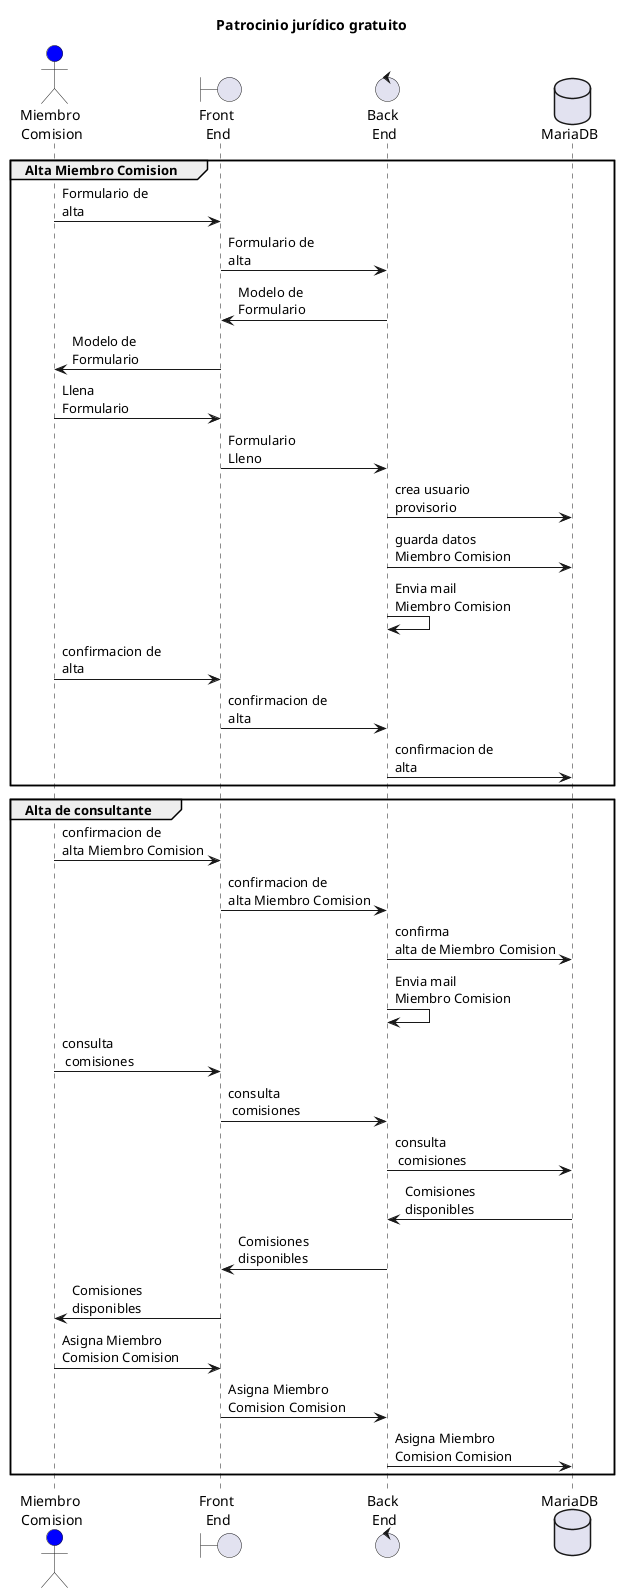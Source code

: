 @startuml Patrocinio jurídico gratuito
title Patrocinio jurídico gratuito
actor "Miembro \nComision"  as WebUser #Blue
boundary "Front \nEnd" as Portal
control "Back \nEnd"  as Server
database "MariaDB" as BD
group Alta Miembro Comision
    WebUser -> Portal:Formulario de \nalta
    Portal -> Server:Formulario de \nalta
    Server -> Portal:Modelo de \nFormulario
    Portal -> WebUser:Modelo de \nFormulario
    WebUser -> Portal:Llena \nFormulario
    Portal-> Server:Formulario\nLleno
    Server -> BD:crea usuario\nprovisorio 
    Server -> BD:guarda datos\nMiembro Comision  
    Server -> Server:Envia mail \nMiembro Comision
    WebUser -> Portal:confirmacion de \nalta 
    Portal -> Server:confirmacion de  \nalta
    Server -> BD:confirmacion de \nalta
end
group Alta de consultante
    WebUser -> Portal:confirmacion de \nalta Miembro Comision
    Portal -> Server:confirmacion de  \nalta Miembro Comision
    Server -> BD:confirma \nalta de Miembro Comision
    Server -> Server:Envia mail \nMiembro Comision
    WebUser -> Portal:consulta \n comisiones
    Portal -> Server:consulta \n comisiones
    Server -> BD:consulta \n comisiones
    BD ->Server:Comisiones \ndisponibles
    Server -> Portal:Comisiones \ndisponibles
    Portal -> WebUser:Comisiones \ndisponibles
    WebUser -> Portal:Asigna Miembro \nComision Comision
    Portal -> Server:Asigna Miembro \nComision Comision
    Server -> BD:Asigna Miembro \nComision Comision

end
@enduml
